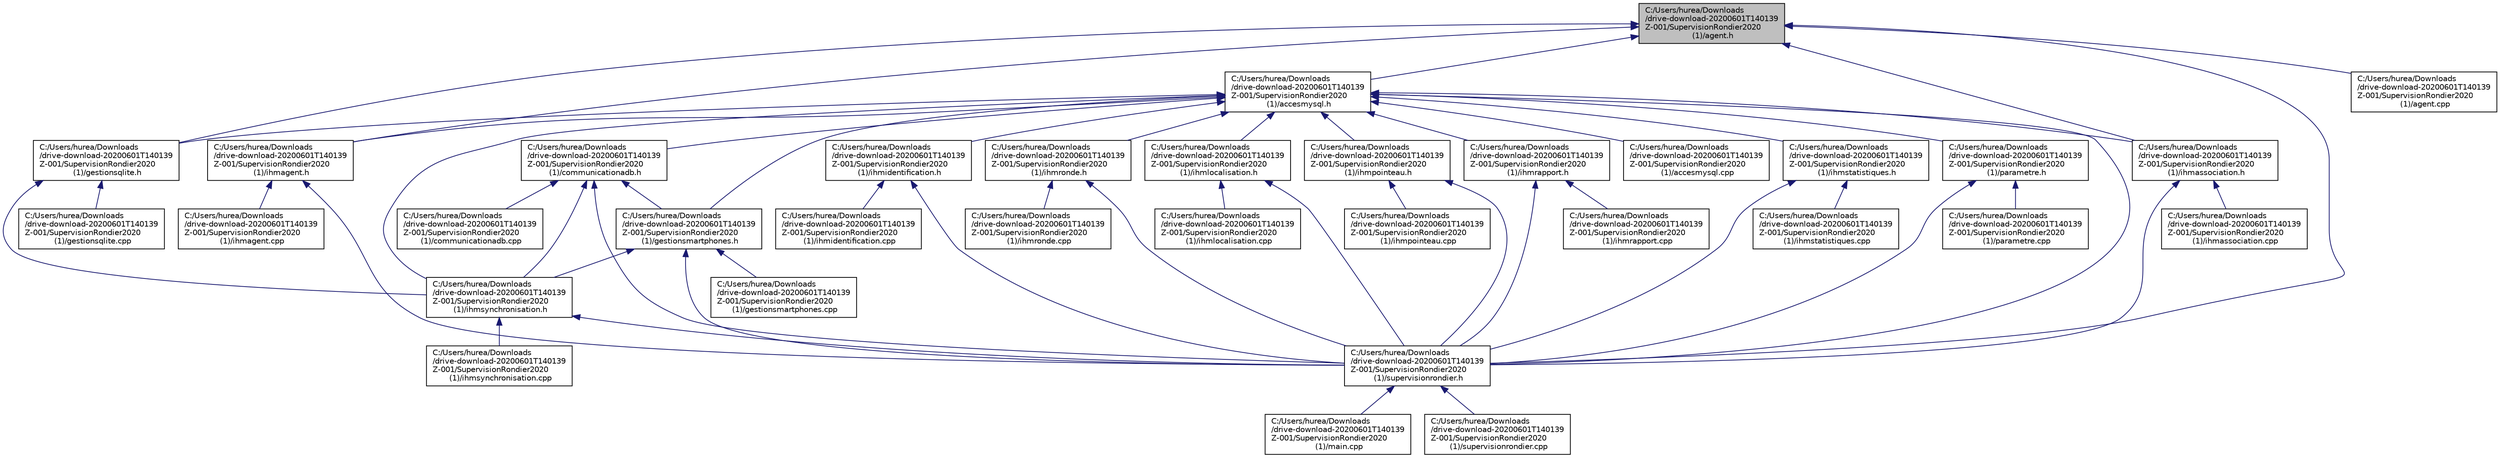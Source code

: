 digraph "C:/Users/hurea/Downloads/drive-download-20200601T140139Z-001/SupervisionRondier2020 (1)/agent.h"
{
 // LATEX_PDF_SIZE
  edge [fontname="Helvetica",fontsize="10",labelfontname="Helvetica",labelfontsize="10"];
  node [fontname="Helvetica",fontsize="10",shape=record];
  Node1 [label="C:/Users/hurea/Downloads\l/drive-download-20200601T140139\lZ-001/SupervisionRondier2020\l (1)/agent.h",height=0.2,width=0.4,color="black", fillcolor="grey75", style="filled", fontcolor="black",tooltip="Définition des méthodes de la classe Agent."];
  Node1 -> Node2 [dir="back",color="midnightblue",fontsize="10",style="solid"];
  Node2 [label="C:/Users/hurea/Downloads\l/drive-download-20200601T140139\lZ-001/SupervisionRondier2020\l (1)/accesmysql.h",height=0.2,width=0.4,color="black", fillcolor="white", style="filled",URL="$accesmysql_8h.html",tooltip="Déclaration de la classe AccesMySQL."];
  Node2 -> Node3 [dir="back",color="midnightblue",fontsize="10",style="solid"];
  Node3 [label="C:/Users/hurea/Downloads\l/drive-download-20200601T140139\lZ-001/SupervisionRondier2020\l (1)/accesmysql.cpp",height=0.2,width=0.4,color="black", fillcolor="white", style="filled",URL="$accesmysql_8cpp.html",tooltip="Définition des méthodes de la classe AccesMySQL."];
  Node2 -> Node4 [dir="back",color="midnightblue",fontsize="10",style="solid"];
  Node4 [label="C:/Users/hurea/Downloads\l/drive-download-20200601T140139\lZ-001/SupervisionRondier2020\l (1)/communicationadb.h",height=0.2,width=0.4,color="black", fillcolor="white", style="filled",URL="$communicationadb_8h.html",tooltip="Déclaration de la classe CommunicationADB."];
  Node4 -> Node5 [dir="back",color="midnightblue",fontsize="10",style="solid"];
  Node5 [label="C:/Users/hurea/Downloads\l/drive-download-20200601T140139\lZ-001/SupervisionRondier2020\l (1)/communicationadb.cpp",height=0.2,width=0.4,color="black", fillcolor="white", style="filled",URL="$communicationadb_8cpp.html",tooltip="Définition des méthodes de la classe CommunicationADB."];
  Node4 -> Node6 [dir="back",color="midnightblue",fontsize="10",style="solid"];
  Node6 [label="C:/Users/hurea/Downloads\l/drive-download-20200601T140139\lZ-001/SupervisionRondier2020\l (1)/gestionsmartphones.h",height=0.2,width=0.4,color="black", fillcolor="white", style="filled",URL="$gestionsmartphones_8h.html",tooltip=" "];
  Node6 -> Node7 [dir="back",color="midnightblue",fontsize="10",style="solid"];
  Node7 [label="C:/Users/hurea/Downloads\l/drive-download-20200601T140139\lZ-001/SupervisionRondier2020\l (1)/gestionsmartphones.cpp",height=0.2,width=0.4,color="black", fillcolor="white", style="filled",URL="$gestionsmartphones_8cpp.html",tooltip=" "];
  Node6 -> Node8 [dir="back",color="midnightblue",fontsize="10",style="solid"];
  Node8 [label="C:/Users/hurea/Downloads\l/drive-download-20200601T140139\lZ-001/SupervisionRondier2020\l (1)/ihmsynchronisation.h",height=0.2,width=0.4,color="black", fillcolor="white", style="filled",URL="$ihmsynchronisation_8h.html",tooltip="Déclaration de la classe Synchronisation."];
  Node8 -> Node9 [dir="back",color="midnightblue",fontsize="10",style="solid"];
  Node9 [label="C:/Users/hurea/Downloads\l/drive-download-20200601T140139\lZ-001/SupervisionRondier2020\l (1)/ihmsynchronisation.cpp",height=0.2,width=0.4,color="black", fillcolor="white", style="filled",URL="$ihmsynchronisation_8cpp.html",tooltip="Définition de la classe Synchronisation."];
  Node8 -> Node10 [dir="back",color="midnightblue",fontsize="10",style="solid"];
  Node10 [label="C:/Users/hurea/Downloads\l/drive-download-20200601T140139\lZ-001/SupervisionRondier2020\l (1)/supervisionrondier.h",height=0.2,width=0.4,color="black", fillcolor="white", style="filled",URL="$supervisionrondier_8h.html",tooltip="Déclaration de la classe SupervisionRondier."];
  Node10 -> Node11 [dir="back",color="midnightblue",fontsize="10",style="solid"];
  Node11 [label="C:/Users/hurea/Downloads\l/drive-download-20200601T140139\lZ-001/SupervisionRondier2020\l (1)/main.cpp",height=0.2,width=0.4,color="black", fillcolor="white", style="filled",URL="$main_8cpp.html",tooltip=" "];
  Node10 -> Node12 [dir="back",color="midnightblue",fontsize="10",style="solid"];
  Node12 [label="C:/Users/hurea/Downloads\l/drive-download-20200601T140139\lZ-001/SupervisionRondier2020\l (1)/supervisionrondier.cpp",height=0.2,width=0.4,color="black", fillcolor="white", style="filled",URL="$supervisionrondier_8cpp.html",tooltip="Définition des méthodes de la classe SupervisionRondier."];
  Node6 -> Node10 [dir="back",color="midnightblue",fontsize="10",style="solid"];
  Node4 -> Node8 [dir="back",color="midnightblue",fontsize="10",style="solid"];
  Node4 -> Node10 [dir="back",color="midnightblue",fontsize="10",style="solid"];
  Node2 -> Node6 [dir="back",color="midnightblue",fontsize="10",style="solid"];
  Node2 -> Node13 [dir="back",color="midnightblue",fontsize="10",style="solid"];
  Node13 [label="C:/Users/hurea/Downloads\l/drive-download-20200601T140139\lZ-001/SupervisionRondier2020\l (1)/gestionsqlite.h",height=0.2,width=0.4,color="black", fillcolor="white", style="filled",URL="$gestionsqlite_8h.html",tooltip="Déclaration de la classe GestionSQLite."];
  Node13 -> Node14 [dir="back",color="midnightblue",fontsize="10",style="solid"];
  Node14 [label="C:/Users/hurea/Downloads\l/drive-download-20200601T140139\lZ-001/SupervisionRondier2020\l (1)/gestionsqlite.cpp",height=0.2,width=0.4,color="black", fillcolor="white", style="filled",URL="$gestionsqlite_8cpp.html",tooltip="Définition des méthodes de la classe GestionSQLite."];
  Node13 -> Node8 [dir="back",color="midnightblue",fontsize="10",style="solid"];
  Node2 -> Node15 [dir="back",color="midnightblue",fontsize="10",style="solid"];
  Node15 [label="C:/Users/hurea/Downloads\l/drive-download-20200601T140139\lZ-001/SupervisionRondier2020\l (1)/ihmagent.h",height=0.2,width=0.4,color="black", fillcolor="white", style="filled",URL="$ihmagent_8h.html",tooltip="Déclaration de la classe IHMAgent."];
  Node15 -> Node16 [dir="back",color="midnightblue",fontsize="10",style="solid"];
  Node16 [label="C:/Users/hurea/Downloads\l/drive-download-20200601T140139\lZ-001/SupervisionRondier2020\l (1)/ihmagent.cpp",height=0.2,width=0.4,color="black", fillcolor="white", style="filled",URL="$ihmagent_8cpp.html",tooltip="Définition des méthodes de la classe IHMAgent."];
  Node15 -> Node10 [dir="back",color="midnightblue",fontsize="10",style="solid"];
  Node2 -> Node17 [dir="back",color="midnightblue",fontsize="10",style="solid"];
  Node17 [label="C:/Users/hurea/Downloads\l/drive-download-20200601T140139\lZ-001/SupervisionRondier2020\l (1)/ihmassociation.h",height=0.2,width=0.4,color="black", fillcolor="white", style="filled",URL="$ihmassociation_8h.html",tooltip=" "];
  Node17 -> Node18 [dir="back",color="midnightblue",fontsize="10",style="solid"];
  Node18 [label="C:/Users/hurea/Downloads\l/drive-download-20200601T140139\lZ-001/SupervisionRondier2020\l (1)/ihmassociation.cpp",height=0.2,width=0.4,color="black", fillcolor="white", style="filled",URL="$ihmassociation_8cpp.html",tooltip=" "];
  Node17 -> Node10 [dir="back",color="midnightblue",fontsize="10",style="solid"];
  Node2 -> Node19 [dir="back",color="midnightblue",fontsize="10",style="solid"];
  Node19 [label="C:/Users/hurea/Downloads\l/drive-download-20200601T140139\lZ-001/SupervisionRondier2020\l (1)/ihmidentification.h",height=0.2,width=0.4,color="black", fillcolor="white", style="filled",URL="$ihmidentification_8h.html",tooltip="Déclaration de la classe IHMIdentification."];
  Node19 -> Node20 [dir="back",color="midnightblue",fontsize="10",style="solid"];
  Node20 [label="C:/Users/hurea/Downloads\l/drive-download-20200601T140139\lZ-001/SupervisionRondier2020\l (1)/ihmidentification.cpp",height=0.2,width=0.4,color="black", fillcolor="white", style="filled",URL="$ihmidentification_8cpp.html",tooltip="Définition des méthodes de la classe IHMIdentification."];
  Node19 -> Node10 [dir="back",color="midnightblue",fontsize="10",style="solid"];
  Node2 -> Node21 [dir="back",color="midnightblue",fontsize="10",style="solid"];
  Node21 [label="C:/Users/hurea/Downloads\l/drive-download-20200601T140139\lZ-001/SupervisionRondier2020\l (1)/ihmlocalisation.h",height=0.2,width=0.4,color="black", fillcolor="white", style="filled",URL="$ihmlocalisation_8h.html",tooltip=" "];
  Node21 -> Node22 [dir="back",color="midnightblue",fontsize="10",style="solid"];
  Node22 [label="C:/Users/hurea/Downloads\l/drive-download-20200601T140139\lZ-001/SupervisionRondier2020\l (1)/ihmlocalisation.cpp",height=0.2,width=0.4,color="black", fillcolor="white", style="filled",URL="$ihmlocalisation_8cpp.html",tooltip=" "];
  Node21 -> Node10 [dir="back",color="midnightblue",fontsize="10",style="solid"];
  Node2 -> Node23 [dir="back",color="midnightblue",fontsize="10",style="solid"];
  Node23 [label="C:/Users/hurea/Downloads\l/drive-download-20200601T140139\lZ-001/SupervisionRondier2020\l (1)/ihmpointeau.h",height=0.2,width=0.4,color="black", fillcolor="white", style="filled",URL="$ihmpointeau_8h.html",tooltip="Déclaration de la classe IHMPointeau."];
  Node23 -> Node24 [dir="back",color="midnightblue",fontsize="10",style="solid"];
  Node24 [label="C:/Users/hurea/Downloads\l/drive-download-20200601T140139\lZ-001/SupervisionRondier2020\l (1)/ihmpointeau.cpp",height=0.2,width=0.4,color="black", fillcolor="white", style="filled",URL="$ihmpointeau_8cpp.html",tooltip="Définition des méthodes de la classe IHMPointeau."];
  Node23 -> Node10 [dir="back",color="midnightblue",fontsize="10",style="solid"];
  Node2 -> Node25 [dir="back",color="midnightblue",fontsize="10",style="solid"];
  Node25 [label="C:/Users/hurea/Downloads\l/drive-download-20200601T140139\lZ-001/SupervisionRondier2020\l (1)/ihmrapport.h",height=0.2,width=0.4,color="black", fillcolor="white", style="filled",URL="$ihmrapport_8h.html",tooltip=" "];
  Node25 -> Node26 [dir="back",color="midnightblue",fontsize="10",style="solid"];
  Node26 [label="C:/Users/hurea/Downloads\l/drive-download-20200601T140139\lZ-001/SupervisionRondier2020\l (1)/ihmrapport.cpp",height=0.2,width=0.4,color="black", fillcolor="white", style="filled",URL="$ihmrapport_8cpp.html",tooltip=" "];
  Node25 -> Node10 [dir="back",color="midnightblue",fontsize="10",style="solid"];
  Node2 -> Node27 [dir="back",color="midnightblue",fontsize="10",style="solid"];
  Node27 [label="C:/Users/hurea/Downloads\l/drive-download-20200601T140139\lZ-001/SupervisionRondier2020\l (1)/ihmronde.h",height=0.2,width=0.4,color="black", fillcolor="white", style="filled",URL="$ihmronde_8h.html",tooltip="Déclaration de la classe IHMRonde."];
  Node27 -> Node28 [dir="back",color="midnightblue",fontsize="10",style="solid"];
  Node28 [label="C:/Users/hurea/Downloads\l/drive-download-20200601T140139\lZ-001/SupervisionRondier2020\l (1)/ihmronde.cpp",height=0.2,width=0.4,color="black", fillcolor="white", style="filled",URL="$ihmronde_8cpp.html",tooltip="Définition des méthodes de la classe IHMRonde."];
  Node27 -> Node10 [dir="back",color="midnightblue",fontsize="10",style="solid"];
  Node2 -> Node29 [dir="back",color="midnightblue",fontsize="10",style="solid"];
  Node29 [label="C:/Users/hurea/Downloads\l/drive-download-20200601T140139\lZ-001/SupervisionRondier2020\l (1)/ihmstatistiques.h",height=0.2,width=0.4,color="black", fillcolor="white", style="filled",URL="$ihmstatistiques_8h.html",tooltip=" "];
  Node29 -> Node30 [dir="back",color="midnightblue",fontsize="10",style="solid"];
  Node30 [label="C:/Users/hurea/Downloads\l/drive-download-20200601T140139\lZ-001/SupervisionRondier2020\l (1)/ihmstatistiques.cpp",height=0.2,width=0.4,color="black", fillcolor="white", style="filled",URL="$ihmstatistiques_8cpp.html",tooltip=" "];
  Node29 -> Node10 [dir="back",color="midnightblue",fontsize="10",style="solid"];
  Node2 -> Node8 [dir="back",color="midnightblue",fontsize="10",style="solid"];
  Node2 -> Node10 [dir="back",color="midnightblue",fontsize="10",style="solid"];
  Node2 -> Node31 [dir="back",color="midnightblue",fontsize="10",style="solid"];
  Node31 [label="C:/Users/hurea/Downloads\l/drive-download-20200601T140139\lZ-001/SupervisionRondier2020\l (1)/parametre.h",height=0.2,width=0.4,color="black", fillcolor="white", style="filled",URL="$parametre_8h.html",tooltip=" "];
  Node31 -> Node10 [dir="back",color="midnightblue",fontsize="10",style="solid"];
  Node31 -> Node32 [dir="back",color="midnightblue",fontsize="10",style="solid"];
  Node32 [label="C:/Users/hurea/Downloads\l/drive-download-20200601T140139\lZ-001/SupervisionRondier2020\l (1)/parametre.cpp",height=0.2,width=0.4,color="black", fillcolor="white", style="filled",URL="$parametre_8cpp.html",tooltip=" "];
  Node1 -> Node33 [dir="back",color="midnightblue",fontsize="10",style="solid"];
  Node33 [label="C:/Users/hurea/Downloads\l/drive-download-20200601T140139\lZ-001/SupervisionRondier2020\l (1)/agent.cpp",height=0.2,width=0.4,color="black", fillcolor="white", style="filled",URL="$agent_8cpp.html",tooltip=" "];
  Node1 -> Node13 [dir="back",color="midnightblue",fontsize="10",style="solid"];
  Node1 -> Node15 [dir="back",color="midnightblue",fontsize="10",style="solid"];
  Node1 -> Node17 [dir="back",color="midnightblue",fontsize="10",style="solid"];
  Node1 -> Node10 [dir="back",color="midnightblue",fontsize="10",style="solid"];
}
